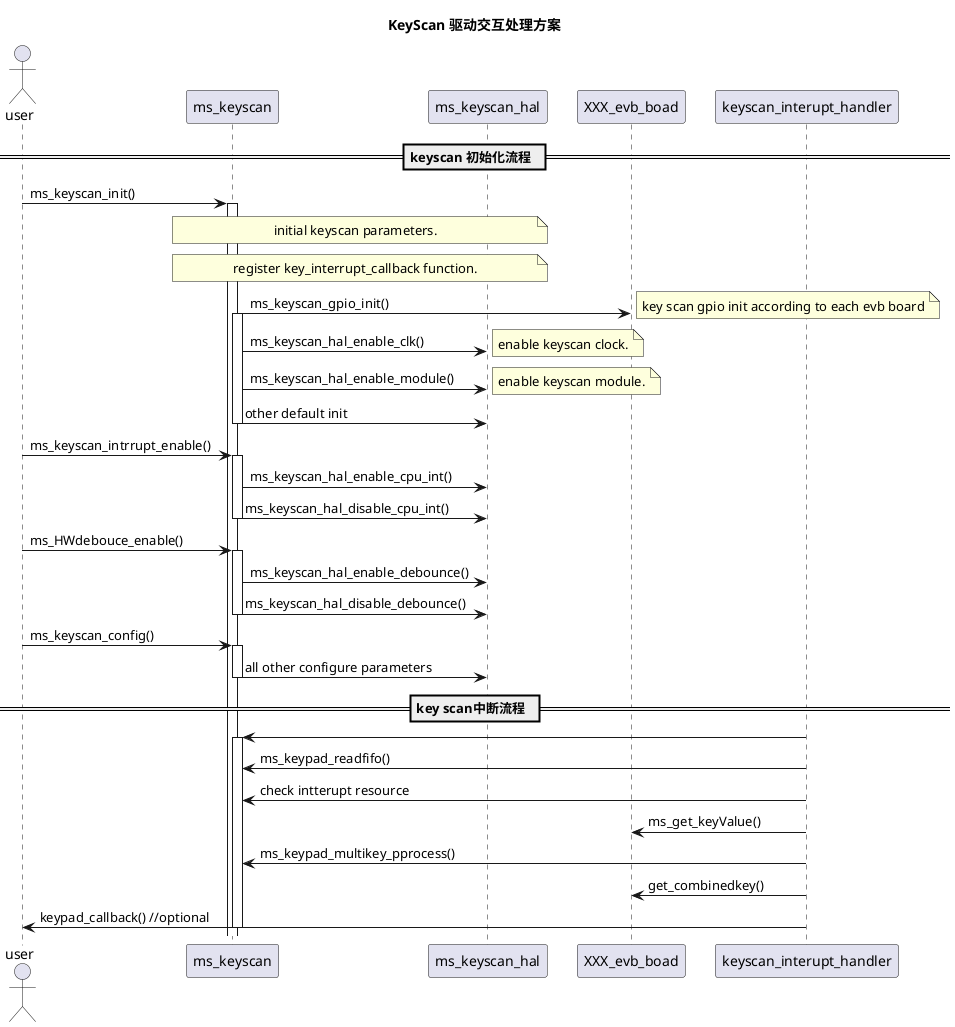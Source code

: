 @startuml
 
title KeyScan 驱动交互处理方案
 
skinparam ParticipantPadding 10
skinparam BoxPadding 10
 
actor user
 
== keyscan 初始化流程  ==
 
user->ms_keyscan: ms_keyscan_init()
	activate ms_keyscan
	note over ms_keyscan, ms_keyscan_hal: initial keyscan parameters.
	note over ms_keyscan, ms_keyscan_hal: register key_interrupt_callback function.
	ms_keyscan->XXX_evb_boad: ms_keyscan_gpio_init()
	    note right: key scan gpio init according to each evb board
		activate ms_keyscan	
		ms_keyscan->ms_keyscan_hal: ms_keyscan_hal_enable_clk()
		note right: enable keyscan clock.
		ms_keyscan->ms_keyscan_hal: ms_keyscan_hal_enable_module()
		note right: enable keyscan module.	
		ms_keyscan->ms_keyscan_hal: other default init		
	deactivate ms_keyscan
	
user->ms_keyscan: ms_keyscan_intrrupt_enable()
	activate ms_keyscan
	ms_keyscan->ms_keyscan_hal: ms_keyscan_hal_enable_cpu_int()
	ms_keyscan->ms_keyscan_hal: ms_keyscan_hal_disable_cpu_int()
	deactivate ms_keyscan	
	

user->ms_keyscan: ms_HWdebouce_enable()
	activate ms_keyscan
	ms_keyscan->ms_keyscan_hal: ms_keyscan_hal_enable_debounce()
	ms_keyscan->ms_keyscan_hal: ms_keyscan_hal_disable_debounce()
	deactivate ms_keyscan
	
user->ms_keyscan: ms_keyscan_config()
	activate ms_keyscan
	ms_keyscan->ms_keyscan_hal: all other configure parameters
	deactivate ms_keyscan

	
== key scan中断流程  ==	
keyscan_interupt_handler->ms_keyscan
	activate ms_keyscan
	keyscan_interupt_handler->ms_keyscan:ms_keypad_readfifo()
	keyscan_interupt_handler->ms_keyscan:check intterupt resource
	keyscan_interupt_handler->XXX_evb_boad:ms_get_keyValue()	
	keyscan_interupt_handler->ms_keyscan:ms_keypad_multikey_pprocess()
    keyscan_interupt_handler->XXX_evb_boad:get_combinedkey()
	keyscan_interupt_handler->user:keypad_callback() //optional	 
	deactivate ms_keyscan
	
@enduml